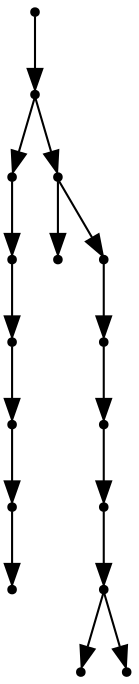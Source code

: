 digraph {
  16 [shape=point];
  15 [shape=point];
  5 [shape=point];
  4 [shape=point];
  3 [shape=point];
  2 [shape=point];
  1 [shape=point];
  0 [shape=point];
  14 [shape=point];
  6 [shape=point];
  13 [shape=point];
  12 [shape=point];
  11 [shape=point];
  10 [shape=point];
  9 [shape=point];
  7 [shape=point];
  8 [shape=point];
16 -> 15;
15 -> 5;
5 -> 4;
4 -> 3;
3 -> 2;
2 -> 1;
1 -> 0;
15 -> 14;
14 -> 6;
14 -> 13;
13 -> 12;
12 -> 11;
11 -> 10;
10 -> 9;
9 -> 7;
9 -> 8;
}
